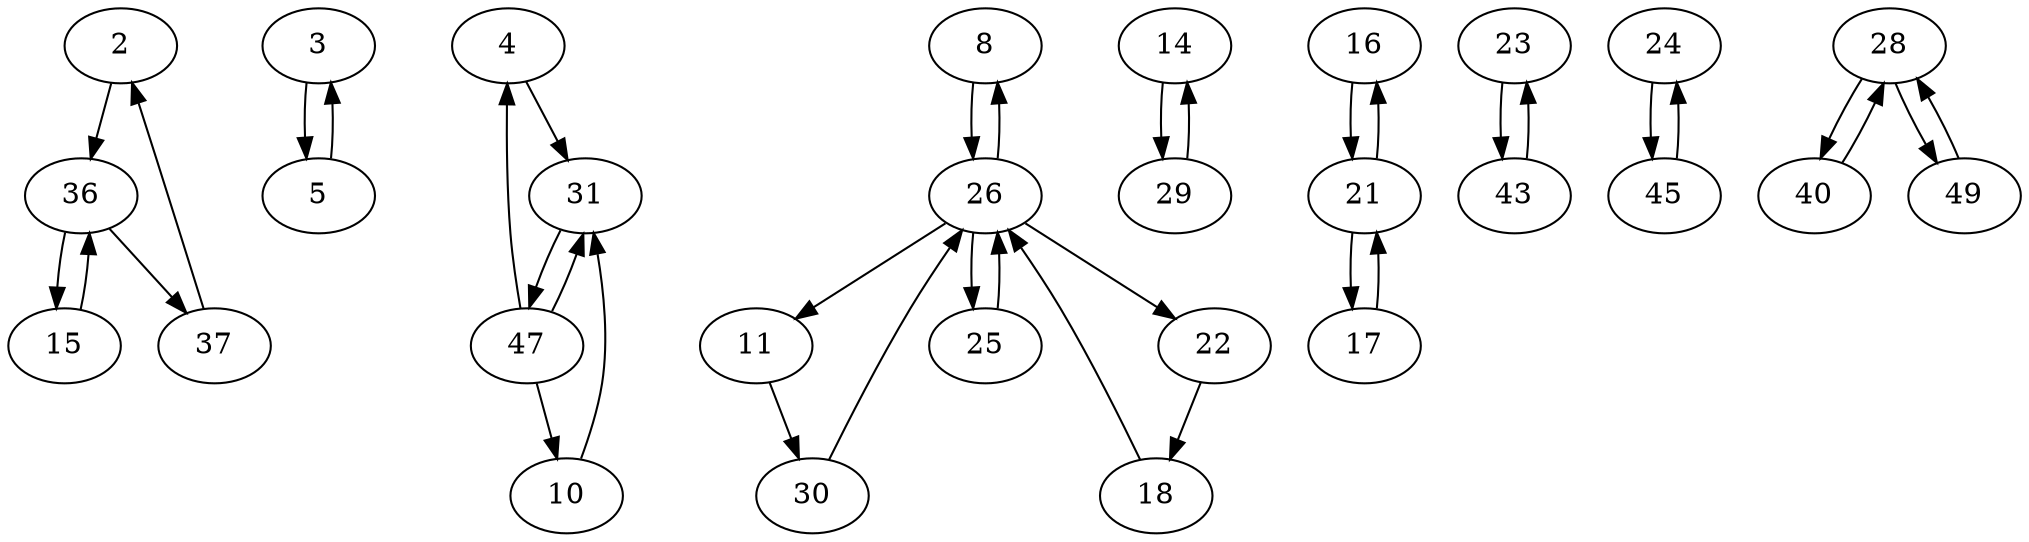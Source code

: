 digraph G {
  2 -> 36;
  3 -> 5;
  4 -> 31;
  5 -> 3;
  8 -> 26;
  10 -> 31;
  11 -> 30;
  14 -> 29;
  15 -> 36;
  16 -> 21;
  17 -> 21;
  18 -> 26;
  21 -> 16;
  21 -> 17;
  22 -> 18;
  23 -> 43;
  24 -> 45;
  25 -> 26;
  26 -> 8;
  26 -> 11;
  26 -> 22;
  26 -> 25;
  28 -> 40;
  28 -> 49;
  29 -> 14;
  30 -> 26;
  31 -> 47;
  36 -> 15;
  36 -> 37;
  37 -> 2;
  40 -> 28;
  43 -> 23;
  45 -> 24;
  47 -> 4;
  47 -> 10;
  47 -> 31;
  49 -> 28;
}